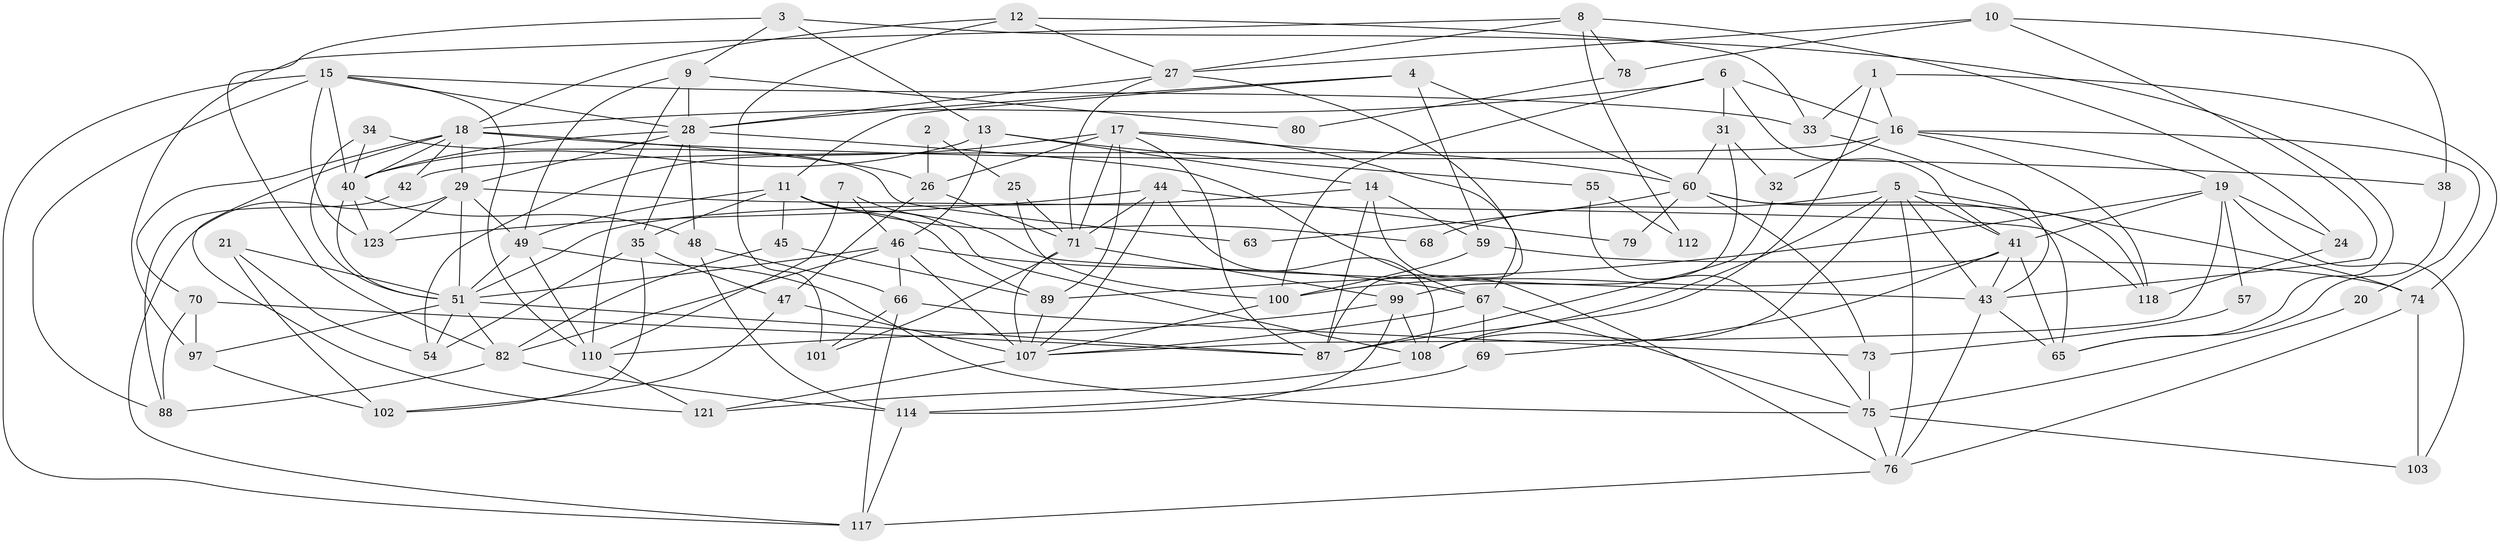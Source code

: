 // original degree distribution, {4: 0.2857142857142857, 2: 0.12698412698412698, 3: 0.2698412698412698, 6: 0.10317460317460317, 5: 0.18253968253968253, 7: 0.007936507936507936, 9: 0.015873015873015872, 8: 0.007936507936507936}
// Generated by graph-tools (version 1.1) at 2025/41/03/06/25 10:41:53]
// undirected, 83 vertices, 201 edges
graph export_dot {
graph [start="1"]
  node [color=gray90,style=filled];
  1 [super="+104"];
  2;
  3;
  4 [super="+116"];
  5 [super="+39"];
  6 [super="+30"];
  7;
  8 [super="+36"];
  9 [super="+61"];
  10;
  11 [super="+23"];
  12 [super="+37"];
  13 [super="+50"];
  14 [super="+52"];
  15 [super="+22"];
  16 [super="+83"];
  17 [super="+105"];
  18 [super="+98"];
  19 [super="+95"];
  20;
  21;
  24;
  25;
  26 [super="+62"];
  27 [super="+58"];
  28 [super="+77"];
  29 [super="+72"];
  31;
  32;
  33;
  34;
  35 [super="+120"];
  38;
  40 [super="+85"];
  41 [super="+86"];
  42 [super="+84"];
  43 [super="+56"];
  44 [super="+53"];
  45;
  46 [super="+92"];
  47 [super="+91"];
  48;
  49 [super="+96"];
  51 [super="+111"];
  54;
  55;
  57;
  59;
  60 [super="+64"];
  63;
  65;
  66 [super="+113"];
  67 [super="+126"];
  68;
  69;
  70;
  71 [super="+81"];
  73;
  74;
  75 [super="+125"];
  76 [super="+90"];
  78;
  79;
  80;
  82 [super="+94"];
  87 [super="+93"];
  88;
  89 [super="+106"];
  97;
  99 [super="+109"];
  100;
  101;
  102;
  103;
  107 [super="+124"];
  108;
  110 [super="+115"];
  112;
  114 [super="+119"];
  117;
  118 [super="+122"];
  121;
  123;
  1 -- 108;
  1 -- 16;
  1 -- 33;
  1 -- 74;
  2 -- 25;
  2 -- 26;
  3 -- 65;
  3 -- 9;
  3 -- 82;
  3 -- 13;
  4 -- 28;
  4 -- 11;
  4 -- 59;
  4 -- 60;
  5 -- 41 [weight=3];
  5 -- 68;
  5 -- 76;
  5 -- 87;
  5 -- 74;
  5 -- 43;
  5 -- 108;
  6 -- 31;
  6 -- 16;
  6 -- 18;
  6 -- 100;
  6 -- 41;
  7 -- 46;
  7 -- 43;
  7 -- 110;
  8 -- 97;
  8 -- 112;
  8 -- 24;
  8 -- 78;
  8 -- 27;
  9 -- 49;
  9 -- 80;
  9 -- 28;
  9 -- 110;
  10 -- 27;
  10 -- 38;
  10 -- 78;
  10 -- 43;
  11 -- 35;
  11 -- 68;
  11 -- 108;
  11 -- 45;
  11 -- 89;
  11 -- 49;
  12 -- 33;
  12 -- 101;
  12 -- 18;
  12 -- 27;
  13 -- 55;
  13 -- 14;
  13 -- 46;
  13 -- 40;
  14 -- 59 [weight=2];
  14 -- 51;
  14 -- 87;
  14 -- 76;
  15 -- 28;
  15 -- 88;
  15 -- 33;
  15 -- 117;
  15 -- 123;
  15 -- 110;
  15 -- 40;
  16 -- 20;
  16 -- 32;
  16 -- 118;
  16 -- 42;
  16 -- 19;
  17 -- 89;
  17 -- 87;
  17 -- 54;
  17 -- 71;
  17 -- 26;
  17 -- 60;
  17 -- 67;
  18 -- 40;
  18 -- 70;
  18 -- 38;
  18 -- 121;
  18 -- 42;
  18 -- 29;
  18 -- 26;
  19 -- 89;
  19 -- 24;
  19 -- 103;
  19 -- 41;
  19 -- 57;
  19 -- 107;
  20 -- 75;
  21 -- 54;
  21 -- 102;
  21 -- 51;
  24 -- 118;
  25 -- 100;
  25 -- 71;
  26 -- 71;
  26 -- 47;
  27 -- 28;
  27 -- 71;
  27 -- 87;
  28 -- 67;
  28 -- 35;
  28 -- 40;
  28 -- 48;
  28 -- 29;
  29 -- 51;
  29 -- 117;
  29 -- 123;
  29 -- 49;
  29 -- 118;
  31 -- 32;
  31 -- 60;
  31 -- 99;
  32 -- 87;
  33 -- 43;
  34 -- 63;
  34 -- 51;
  34 -- 40;
  35 -- 47;
  35 -- 102;
  35 -- 54;
  38 -- 65;
  40 -- 123;
  40 -- 51;
  40 -- 48;
  41 -- 65;
  41 -- 100;
  41 -- 69;
  41 -- 43;
  42 -- 88;
  43 -- 65;
  43 -- 76;
  44 -- 71;
  44 -- 79;
  44 -- 123;
  44 -- 108;
  44 -- 107;
  45 -- 82;
  45 -- 89;
  46 -- 67;
  46 -- 66;
  46 -- 107;
  46 -- 82;
  46 -- 51;
  47 -- 102;
  47 -- 107 [weight=2];
  48 -- 66;
  48 -- 114;
  49 -- 110 [weight=2];
  49 -- 51;
  49 -- 75;
  51 -- 54;
  51 -- 97;
  51 -- 82;
  51 -- 87;
  55 -- 75;
  55 -- 112;
  57 -- 73;
  59 -- 100;
  59 -- 74;
  60 -- 73;
  60 -- 65;
  60 -- 79;
  60 -- 63;
  60 -- 118 [weight=2];
  66 -- 101;
  66 -- 73;
  66 -- 117;
  67 -- 107;
  67 -- 75;
  67 -- 69;
  69 -- 114;
  70 -- 97;
  70 -- 87;
  70 -- 88;
  71 -- 101;
  71 -- 107;
  71 -- 99;
  73 -- 75;
  74 -- 76;
  74 -- 103;
  75 -- 103;
  75 -- 76;
  76 -- 117;
  78 -- 80;
  82 -- 114;
  82 -- 88;
  89 -- 107;
  97 -- 102;
  99 -- 108;
  99 -- 110;
  99 -- 114;
  100 -- 107;
  107 -- 121;
  108 -- 121;
  110 -- 121;
  114 -- 117;
}

